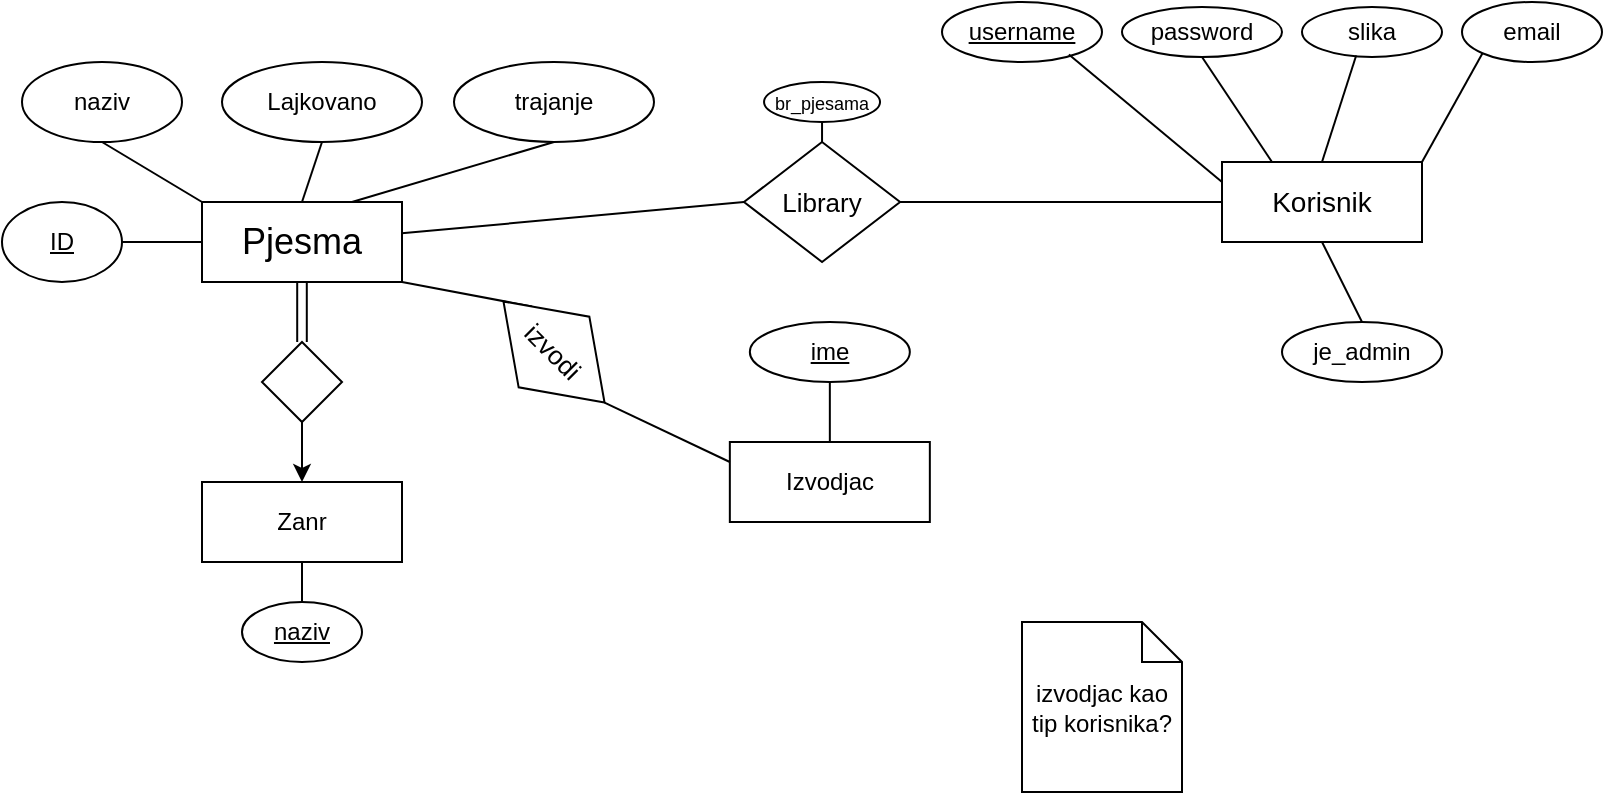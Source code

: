 <mxfile version="24.2.5" type="device">
  <diagram id="R2lEEEUBdFMjLlhIrx00" name="Page-1">
    <mxGraphModel dx="906" dy="471" grid="1" gridSize="10" guides="1" tooltips="1" connect="1" arrows="1" fold="1" page="1" pageScale="1" pageWidth="850" pageHeight="1100" math="0" shadow="0" extFonts="Permanent Marker^https://fonts.googleapis.com/css?family=Permanent+Marker">
      <root>
        <mxCell id="0" />
        <mxCell id="1" parent="0" />
        <mxCell id="MwNaQ1A6uIWa5wp6W2I6-2" value="&lt;font style=&quot;font-size: 18px;&quot;&gt;Pjesma&lt;/font&gt;" style="whiteSpace=wrap;html=1;align=center;" vertex="1" parent="1">
          <mxGeometry x="140" y="110" width="100" height="40" as="geometry" />
        </mxCell>
        <mxCell id="MwNaQ1A6uIWa5wp6W2I6-3" value="ID" style="ellipse;whiteSpace=wrap;html=1;align=center;fontStyle=4;" vertex="1" parent="1">
          <mxGeometry x="40" y="110" width="60" height="40" as="geometry" />
        </mxCell>
        <mxCell id="MwNaQ1A6uIWa5wp6W2I6-4" value="naziv" style="ellipse;whiteSpace=wrap;html=1;align=center;" vertex="1" parent="1">
          <mxGeometry x="50" y="40" width="80" height="40" as="geometry" />
        </mxCell>
        <mxCell id="MwNaQ1A6uIWa5wp6W2I6-6" value="Lajkovano" style="ellipse;whiteSpace=wrap;html=1;align=center;" vertex="1" parent="1">
          <mxGeometry x="150" y="40" width="100" height="40" as="geometry" />
        </mxCell>
        <mxCell id="MwNaQ1A6uIWa5wp6W2I6-7" value="Izvodjac" style="whiteSpace=wrap;html=1;align=center;" vertex="1" parent="1">
          <mxGeometry x="403.92" y="230" width="100" height="40" as="geometry" />
        </mxCell>
        <mxCell id="MwNaQ1A6uIWa5wp6W2I6-9" value="&lt;font style=&quot;font-size: 14px;&quot;&gt;Korisnik&lt;/font&gt;" style="whiteSpace=wrap;html=1;align=center;" vertex="1" parent="1">
          <mxGeometry x="650" y="90" width="100" height="40" as="geometry" />
        </mxCell>
        <mxCell id="MwNaQ1A6uIWa5wp6W2I6-11" value="username" style="ellipse;whiteSpace=wrap;html=1;align=center;fontStyle=4;" vertex="1" parent="1">
          <mxGeometry x="510" y="10" width="80" height="30" as="geometry" />
        </mxCell>
        <mxCell id="MwNaQ1A6uIWa5wp6W2I6-12" value="password" style="ellipse;whiteSpace=wrap;html=1;align=center;" vertex="1" parent="1">
          <mxGeometry x="600" y="12.5" width="80" height="25" as="geometry" />
        </mxCell>
        <mxCell id="MwNaQ1A6uIWa5wp6W2I6-13" style="edgeStyle=orthogonalEdgeStyle;rounded=0;orthogonalLoop=1;jettySize=auto;html=1;exitX=0.5;exitY=1;exitDx=0;exitDy=0;" edge="1" parent="1" source="MwNaQ1A6uIWa5wp6W2I6-11" target="MwNaQ1A6uIWa5wp6W2I6-11">
          <mxGeometry relative="1" as="geometry" />
        </mxCell>
        <mxCell id="MwNaQ1A6uIWa5wp6W2I6-14" value="slika" style="ellipse;whiteSpace=wrap;html=1;align=center;" vertex="1" parent="1">
          <mxGeometry x="690" y="12.5" width="70" height="25" as="geometry" />
        </mxCell>
        <mxCell id="MwNaQ1A6uIWa5wp6W2I6-15" value="email" style="ellipse;whiteSpace=wrap;html=1;align=center;" vertex="1" parent="1">
          <mxGeometry x="770" y="10" width="70" height="30" as="geometry" />
        </mxCell>
        <mxCell id="MwNaQ1A6uIWa5wp6W2I6-16" value="ime" style="ellipse;whiteSpace=wrap;html=1;align=center;fontStyle=4;" vertex="1" parent="1">
          <mxGeometry x="413.92" y="170" width="80" height="30" as="geometry" />
        </mxCell>
        <mxCell id="MwNaQ1A6uIWa5wp6W2I6-17" value="Zanr" style="whiteSpace=wrap;html=1;align=center;" vertex="1" parent="1">
          <mxGeometry x="140" y="250" width="100" height="40" as="geometry" />
        </mxCell>
        <mxCell id="MwNaQ1A6uIWa5wp6W2I6-18" value="naziv" style="ellipse;whiteSpace=wrap;html=1;align=center;fontStyle=4;" vertex="1" parent="1">
          <mxGeometry x="160" y="310" width="60" height="30" as="geometry" />
        </mxCell>
        <mxCell id="MwNaQ1A6uIWa5wp6W2I6-21" value="" style="endArrow=none;html=1;rounded=0;exitX=0.5;exitY=0;exitDx=0;exitDy=0;endFill=0;startArrow=classic;startFill=1;entryX=0.5;entryY=1;entryDx=0;entryDy=0;" edge="1" parent="1" source="MwNaQ1A6uIWa5wp6W2I6-17" target="MwNaQ1A6uIWa5wp6W2I6-20">
          <mxGeometry relative="1" as="geometry">
            <mxPoint x="180" y="210" as="sourcePoint" />
            <mxPoint x="160" y="200" as="targetPoint" />
          </mxGeometry>
        </mxCell>
        <mxCell id="MwNaQ1A6uIWa5wp6W2I6-20" value="" style="shape=rhombus;perimeter=rhombusPerimeter;whiteSpace=wrap;html=1;align=center;" vertex="1" parent="1">
          <mxGeometry x="170" y="180" width="40" height="40" as="geometry" />
        </mxCell>
        <mxCell id="MwNaQ1A6uIWa5wp6W2I6-22" value="" style="shape=link;html=1;rounded=0;entryX=0.5;entryY=0;entryDx=0;entryDy=0;exitX=0.5;exitY=1;exitDx=0;exitDy=0;width=4.8;" edge="1" parent="1" source="MwNaQ1A6uIWa5wp6W2I6-2" target="MwNaQ1A6uIWa5wp6W2I6-20">
          <mxGeometry relative="1" as="geometry">
            <mxPoint x="218.95" y="151.22" as="sourcePoint" />
            <mxPoint x="221.05" y="178.78" as="targetPoint" />
          </mxGeometry>
        </mxCell>
        <mxCell id="MwNaQ1A6uIWa5wp6W2I6-26" value="" style="endArrow=none;html=1;rounded=0;entryX=0;entryY=0.25;entryDx=0;entryDy=0;exitX=1;exitY=0.5;exitDx=0;exitDy=0;" edge="1" parent="1" source="MwNaQ1A6uIWa5wp6W2I6-25" target="MwNaQ1A6uIWa5wp6W2I6-7">
          <mxGeometry relative="1" as="geometry">
            <mxPoint x="240" y="150" as="sourcePoint" />
            <mxPoint x="400" y="150" as="targetPoint" />
          </mxGeometry>
        </mxCell>
        <mxCell id="MwNaQ1A6uIWa5wp6W2I6-28" value="" style="endArrow=none;html=1;rounded=0;entryX=0;entryY=0.25;entryDx=0;entryDy=0;exitX=1;exitY=1;exitDx=0;exitDy=0;" edge="1" parent="1" source="MwNaQ1A6uIWa5wp6W2I6-2" target="MwNaQ1A6uIWa5wp6W2I6-25">
          <mxGeometry relative="1" as="geometry">
            <mxPoint x="240" y="150" as="sourcePoint" />
            <mxPoint x="390" y="210" as="targetPoint" />
          </mxGeometry>
        </mxCell>
        <mxCell id="MwNaQ1A6uIWa5wp6W2I6-25" value="&lt;font style=&quot;font-size: 13px;&quot;&gt;izvodi&lt;/font&gt;" style="shape=rhombus;perimeter=rhombusPerimeter;whiteSpace=wrap;html=1;align=center;rotation=45;" vertex="1" parent="1">
          <mxGeometry x="280.27" y="160" width="71.46" height="50" as="geometry" />
        </mxCell>
        <mxCell id="MwNaQ1A6uIWa5wp6W2I6-29" value="trajanje" style="ellipse;whiteSpace=wrap;html=1;align=center;" vertex="1" parent="1">
          <mxGeometry x="266" y="40" width="100" height="40" as="geometry" />
        </mxCell>
        <mxCell id="MwNaQ1A6uIWa5wp6W2I6-30" value="" style="endArrow=none;html=1;rounded=0;entryX=0;entryY=0.5;entryDx=0;entryDy=0;exitX=1;exitY=0.5;exitDx=0;exitDy=0;" edge="1" parent="1" source="MwNaQ1A6uIWa5wp6W2I6-32" target="MwNaQ1A6uIWa5wp6W2I6-9">
          <mxGeometry relative="1" as="geometry">
            <mxPoint x="510" y="130" as="sourcePoint" />
            <mxPoint x="619.2" y="73.02" as="targetPoint" />
          </mxGeometry>
        </mxCell>
        <mxCell id="MwNaQ1A6uIWa5wp6W2I6-31" value="" style="endArrow=none;html=1;rounded=0;exitX=0.999;exitY=0.391;exitDx=0;exitDy=0;exitPerimeter=0;entryX=0;entryY=0.5;entryDx=0;entryDy=0;" edge="1" parent="1" target="MwNaQ1A6uIWa5wp6W2I6-32" source="MwNaQ1A6uIWa5wp6W2I6-2">
          <mxGeometry relative="1" as="geometry">
            <mxPoint x="230.0" y="119.58" as="sourcePoint" />
            <mxPoint x="370" y="100" as="targetPoint" />
          </mxGeometry>
        </mxCell>
        <mxCell id="MwNaQ1A6uIWa5wp6W2I6-32" value="&lt;span style=&quot;font-size: 13px;&quot;&gt;Library&lt;/span&gt;" style="shape=rhombus;perimeter=rhombusPerimeter;whiteSpace=wrap;html=1;align=center;rotation=0;" vertex="1" parent="1">
          <mxGeometry x="411.0" y="80" width="78.04" height="60" as="geometry" />
        </mxCell>
        <mxCell id="MwNaQ1A6uIWa5wp6W2I6-36" value="&lt;font style=&quot;font-size: 9px;&quot;&gt;br_pjesama&lt;/font&gt;" style="ellipse;whiteSpace=wrap;html=1;align=center;" vertex="1" parent="1">
          <mxGeometry x="421.02" y="50" width="58" height="20" as="geometry" />
        </mxCell>
        <mxCell id="MwNaQ1A6uIWa5wp6W2I6-37" value="je_admin" style="ellipse;whiteSpace=wrap;html=1;align=center;" vertex="1" parent="1">
          <mxGeometry x="680" y="170" width="80" height="30" as="geometry" />
        </mxCell>
        <mxCell id="MwNaQ1A6uIWa5wp6W2I6-38" value="" style="endArrow=none;html=1;rounded=0;exitX=0.5;exitY=1;exitDx=0;exitDy=0;entryX=0;entryY=0;entryDx=0;entryDy=0;" edge="1" parent="1" source="MwNaQ1A6uIWa5wp6W2I6-4" target="MwNaQ1A6uIWa5wp6W2I6-2">
          <mxGeometry relative="1" as="geometry">
            <mxPoint x="140" y="190" as="sourcePoint" />
            <mxPoint x="300" y="190" as="targetPoint" />
          </mxGeometry>
        </mxCell>
        <mxCell id="MwNaQ1A6uIWa5wp6W2I6-39" value="" style="endArrow=none;html=1;rounded=0;exitX=0.5;exitY=1;exitDx=0;exitDy=0;entryX=0.5;entryY=0;entryDx=0;entryDy=0;" edge="1" parent="1" source="MwNaQ1A6uIWa5wp6W2I6-6" target="MwNaQ1A6uIWa5wp6W2I6-2">
          <mxGeometry relative="1" as="geometry">
            <mxPoint x="160" y="80" as="sourcePoint" />
            <mxPoint x="210" y="110" as="targetPoint" />
          </mxGeometry>
        </mxCell>
        <mxCell id="MwNaQ1A6uIWa5wp6W2I6-40" value="" style="endArrow=none;html=1;rounded=0;exitX=1;exitY=0.5;exitDx=0;exitDy=0;entryX=0;entryY=0.5;entryDx=0;entryDy=0;" edge="1" parent="1" source="MwNaQ1A6uIWa5wp6W2I6-3" target="MwNaQ1A6uIWa5wp6W2I6-2">
          <mxGeometry relative="1" as="geometry">
            <mxPoint x="90" y="100" as="sourcePoint" />
            <mxPoint x="140" y="130" as="targetPoint" />
          </mxGeometry>
        </mxCell>
        <mxCell id="MwNaQ1A6uIWa5wp6W2I6-41" value="" style="endArrow=none;html=1;rounded=0;exitX=0.5;exitY=1;exitDx=0;exitDy=0;entryX=0.75;entryY=0;entryDx=0;entryDy=0;" edge="1" parent="1" source="MwNaQ1A6uIWa5wp6W2I6-29" target="MwNaQ1A6uIWa5wp6W2I6-2">
          <mxGeometry relative="1" as="geometry">
            <mxPoint x="100" y="90" as="sourcePoint" />
            <mxPoint x="150" y="120" as="targetPoint" />
          </mxGeometry>
        </mxCell>
        <mxCell id="MwNaQ1A6uIWa5wp6W2I6-42" value="" style="endArrow=none;html=1;rounded=0;exitX=0.5;exitY=1;exitDx=0;exitDy=0;entryX=0.5;entryY=0;entryDx=0;entryDy=0;" edge="1" parent="1" source="MwNaQ1A6uIWa5wp6W2I6-36" target="MwNaQ1A6uIWa5wp6W2I6-32">
          <mxGeometry relative="1" as="geometry">
            <mxPoint x="445.98" y="45" as="sourcePoint" />
            <mxPoint x="435.98" y="75" as="targetPoint" />
          </mxGeometry>
        </mxCell>
        <mxCell id="MwNaQ1A6uIWa5wp6W2I6-43" value="" style="endArrow=none;html=1;rounded=0;exitX=0.793;exitY=0.876;exitDx=0;exitDy=0;entryX=0;entryY=0.25;entryDx=0;entryDy=0;exitPerimeter=0;" edge="1" parent="1" source="MwNaQ1A6uIWa5wp6W2I6-11" target="MwNaQ1A6uIWa5wp6W2I6-9">
          <mxGeometry relative="1" as="geometry">
            <mxPoint x="580" y="37.5" as="sourcePoint" />
            <mxPoint x="630" y="67.5" as="targetPoint" />
          </mxGeometry>
        </mxCell>
        <mxCell id="MwNaQ1A6uIWa5wp6W2I6-44" value="" style="endArrow=none;html=1;rounded=0;exitX=0.5;exitY=1;exitDx=0;exitDy=0;entryX=0.25;entryY=0;entryDx=0;entryDy=0;" edge="1" parent="1" source="MwNaQ1A6uIWa5wp6W2I6-12" target="MwNaQ1A6uIWa5wp6W2I6-9">
          <mxGeometry relative="1" as="geometry">
            <mxPoint x="620" y="50" as="sourcePoint" />
            <mxPoint x="680" y="50" as="targetPoint" />
          </mxGeometry>
        </mxCell>
        <mxCell id="MwNaQ1A6uIWa5wp6W2I6-45" value="" style="endArrow=none;html=1;rounded=0;exitX=0.387;exitY=0.97;exitDx=0;exitDy=0;entryX=0.5;entryY=0;entryDx=0;entryDy=0;exitPerimeter=0;" edge="1" parent="1" source="MwNaQ1A6uIWa5wp6W2I6-14" target="MwNaQ1A6uIWa5wp6W2I6-9">
          <mxGeometry relative="1" as="geometry">
            <mxPoint x="650" y="48" as="sourcePoint" />
            <mxPoint x="665" y="70" as="targetPoint" />
          </mxGeometry>
        </mxCell>
        <mxCell id="MwNaQ1A6uIWa5wp6W2I6-46" value="" style="endArrow=none;html=1;rounded=0;exitX=0;exitY=1;exitDx=0;exitDy=0;entryX=1;entryY=0;entryDx=0;entryDy=0;" edge="1" parent="1" source="MwNaQ1A6uIWa5wp6W2I6-15" target="MwNaQ1A6uIWa5wp6W2I6-9">
          <mxGeometry relative="1" as="geometry">
            <mxPoint x="760" y="46" as="sourcePoint" />
            <mxPoint x="817" y="80" as="targetPoint" />
          </mxGeometry>
        </mxCell>
        <mxCell id="MwNaQ1A6uIWa5wp6W2I6-47" value="" style="endArrow=none;html=1;rounded=0;exitX=0.5;exitY=1;exitDx=0;exitDy=0;entryX=0.5;entryY=0;entryDx=0;entryDy=0;" edge="1" parent="1" source="MwNaQ1A6uIWa5wp6W2I6-9" target="MwNaQ1A6uIWa5wp6W2I6-37">
          <mxGeometry relative="1" as="geometry">
            <mxPoint x="650" y="105" as="sourcePoint" />
            <mxPoint x="700" y="115" as="targetPoint" />
          </mxGeometry>
        </mxCell>
        <mxCell id="MwNaQ1A6uIWa5wp6W2I6-48" value="" style="endArrow=none;html=1;rounded=0;exitX=0.5;exitY=1;exitDx=0;exitDy=0;entryX=0.5;entryY=0;entryDx=0;entryDy=0;" edge="1" parent="1" source="MwNaQ1A6uIWa5wp6W2I6-16" target="MwNaQ1A6uIWa5wp6W2I6-7">
          <mxGeometry relative="1" as="geometry">
            <mxPoint x="580" y="150" as="sourcePoint" />
            <mxPoint x="440" y="200" as="targetPoint" />
          </mxGeometry>
        </mxCell>
        <mxCell id="MwNaQ1A6uIWa5wp6W2I6-49" value="" style="endArrow=none;html=1;rounded=0;exitX=0.5;exitY=1;exitDx=0;exitDy=0;entryX=0.5;entryY=0;entryDx=0;entryDy=0;" edge="1" parent="1" source="MwNaQ1A6uIWa5wp6W2I6-17" target="MwNaQ1A6uIWa5wp6W2I6-18">
          <mxGeometry relative="1" as="geometry">
            <mxPoint x="250" y="280" as="sourcePoint" />
            <mxPoint x="250" y="330" as="targetPoint" />
          </mxGeometry>
        </mxCell>
        <mxCell id="MwNaQ1A6uIWa5wp6W2I6-50" value="izvodjac kao tip korisnika?" style="shape=note;size=20;whiteSpace=wrap;html=1;" vertex="1" parent="1">
          <mxGeometry x="550" y="320" width="80" height="85" as="geometry" />
        </mxCell>
      </root>
    </mxGraphModel>
  </diagram>
</mxfile>

